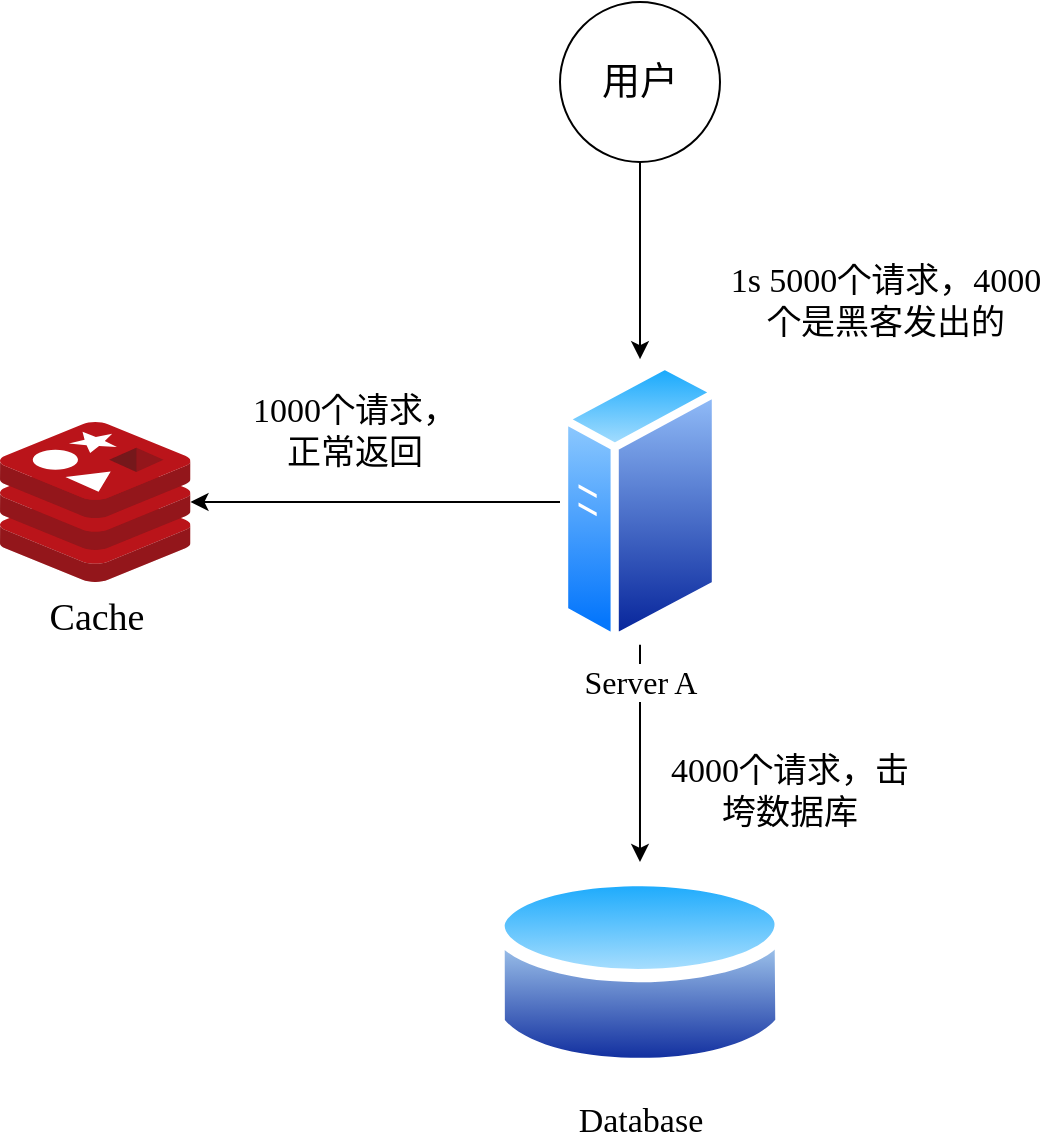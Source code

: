 <mxfile version="15.2.9" type="github">
  <diagram id="BCK9ZwTZw40-VUul3DNZ" name="第 1 页">
    <mxGraphModel dx="1422" dy="1498" grid="1" gridSize="10" guides="1" tooltips="1" connect="1" arrows="1" fold="1" page="0" pageScale="1" pageWidth="1169" pageHeight="827" math="0" shadow="0">
      <root>
        <mxCell id="0" />
        <mxCell id="1" parent="0" />
        <mxCell id="kHF0LjQPlDqKy0_2eDiu-6" style="edgeStyle=orthogonalEdgeStyle;rounded=0;orthogonalLoop=1;jettySize=auto;html=1;exitX=0.5;exitY=1;exitDx=0;exitDy=0;fontFamily=Comic Sans MS;" edge="1" parent="1" source="kHF0LjQPlDqKy0_2eDiu-1" target="kHF0LjQPlDqKy0_2eDiu-4">
          <mxGeometry relative="1" as="geometry" />
        </mxCell>
        <mxCell id="kHF0LjQPlDqKy0_2eDiu-1" value="&lt;font style=&quot;font-size: 19px&quot; face=&quot;Comic Sans MS&quot;&gt;用户&lt;/font&gt;" style="ellipse;whiteSpace=wrap;html=1;aspect=fixed;" vertex="1" parent="1">
          <mxGeometry x="450" y="-620" width="80" height="80" as="geometry" />
        </mxCell>
        <mxCell id="kHF0LjQPlDqKy0_2eDiu-3" value="&lt;font face=&quot;Comic Sans MS&quot; style=&quot;font-size: 19px&quot;&gt;Cache&lt;/font&gt;" style="sketch=0;aspect=fixed;html=1;points=[];align=center;image;fontSize=12;image=img/lib/mscae/Cache_Redis_Product.svg;" vertex="1" parent="1">
          <mxGeometry x="170" y="-410" width="95.24" height="80" as="geometry" />
        </mxCell>
        <mxCell id="kHF0LjQPlDqKy0_2eDiu-5" style="edgeStyle=orthogonalEdgeStyle;rounded=0;orthogonalLoop=1;jettySize=auto;html=1;exitX=0;exitY=0.5;exitDx=0;exitDy=0;" edge="1" parent="1" source="kHF0LjQPlDqKy0_2eDiu-4" target="kHF0LjQPlDqKy0_2eDiu-3">
          <mxGeometry relative="1" as="geometry" />
        </mxCell>
        <mxCell id="kHF0LjQPlDqKy0_2eDiu-8" style="edgeStyle=orthogonalEdgeStyle;rounded=0;orthogonalLoop=1;jettySize=auto;html=1;exitX=0.5;exitY=1;exitDx=0;exitDy=0;fontFamily=Comic Sans MS;" edge="1" parent="1" source="kHF0LjQPlDqKy0_2eDiu-4" target="kHF0LjQPlDqKy0_2eDiu-7">
          <mxGeometry relative="1" as="geometry" />
        </mxCell>
        <mxCell id="kHF0LjQPlDqKy0_2eDiu-4" value="&lt;font style=&quot;font-size: 16px&quot;&gt;Server A&lt;/font&gt;" style="aspect=fixed;perimeter=ellipsePerimeter;html=1;align=center;shadow=0;dashed=0;spacingTop=3;image;image=img/lib/active_directory/generic_server.svg;fontFamily=Comic Sans MS;" vertex="1" parent="1">
          <mxGeometry x="450" y="-441.43" width="80" height="142.86" as="geometry" />
        </mxCell>
        <mxCell id="kHF0LjQPlDqKy0_2eDiu-7" value="&lt;font style=&quot;font-size: 17px&quot;&gt;Database&lt;/font&gt;" style="aspect=fixed;perimeter=ellipsePerimeter;html=1;align=center;shadow=0;dashed=0;spacingTop=3;image;image=img/lib/active_directory/database.svg;fontFamily=Comic Sans MS;" vertex="1" parent="1">
          <mxGeometry x="415.67" y="-190" width="148.65" height="110" as="geometry" />
        </mxCell>
        <mxCell id="kHF0LjQPlDqKy0_2eDiu-9" value="&lt;font style=&quot;font-size: 17px&quot;&gt;1s 5000个请求，4000个是黑客发出的&lt;/font&gt;" style="text;html=1;strokeColor=none;fillColor=none;align=center;verticalAlign=middle;whiteSpace=wrap;rounded=0;fontFamily=Comic Sans MS;" vertex="1" parent="1">
          <mxGeometry x="530" y="-490" width="166" height="40" as="geometry" />
        </mxCell>
        <mxCell id="kHF0LjQPlDqKy0_2eDiu-10" value="&lt;font style=&quot;font-size: 17px&quot;&gt;4000个请求，击垮数据库&lt;/font&gt;" style="text;html=1;strokeColor=none;fillColor=none;align=center;verticalAlign=middle;whiteSpace=wrap;rounded=0;fontFamily=Comic Sans MS;" vertex="1" parent="1">
          <mxGeometry x="500" y="-270" width="130" height="90" as="geometry" />
        </mxCell>
        <mxCell id="kHF0LjQPlDqKy0_2eDiu-11" value="&lt;font style=&quot;font-size: 17px&quot;&gt;1000个请求，正常返回&lt;/font&gt;" style="text;html=1;strokeColor=none;fillColor=none;align=center;verticalAlign=middle;whiteSpace=wrap;rounded=0;fontFamily=Comic Sans MS;" vertex="1" parent="1">
          <mxGeometry x="290" y="-430" width="114.76" height="50" as="geometry" />
        </mxCell>
      </root>
    </mxGraphModel>
  </diagram>
</mxfile>
